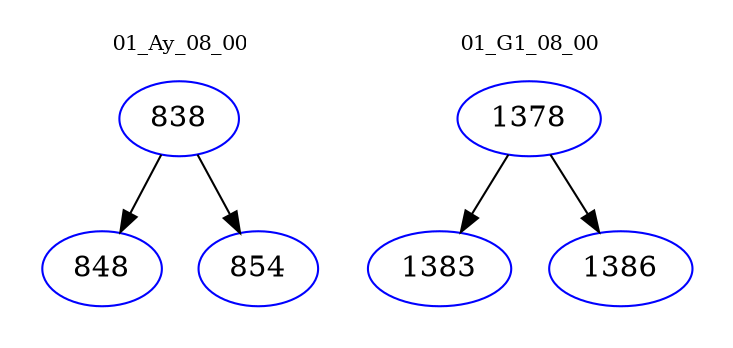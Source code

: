 digraph{
subgraph cluster_0 {
color = white
label = "01_Ay_08_00";
fontsize=10;
T0_838 [label="838", color="blue"]
T0_838 -> T0_848 [color="black"]
T0_848 [label="848", color="blue"]
T0_838 -> T0_854 [color="black"]
T0_854 [label="854", color="blue"]
}
subgraph cluster_1 {
color = white
label = "01_G1_08_00";
fontsize=10;
T1_1378 [label="1378", color="blue"]
T1_1378 -> T1_1383 [color="black"]
T1_1383 [label="1383", color="blue"]
T1_1378 -> T1_1386 [color="black"]
T1_1386 [label="1386", color="blue"]
}
}
